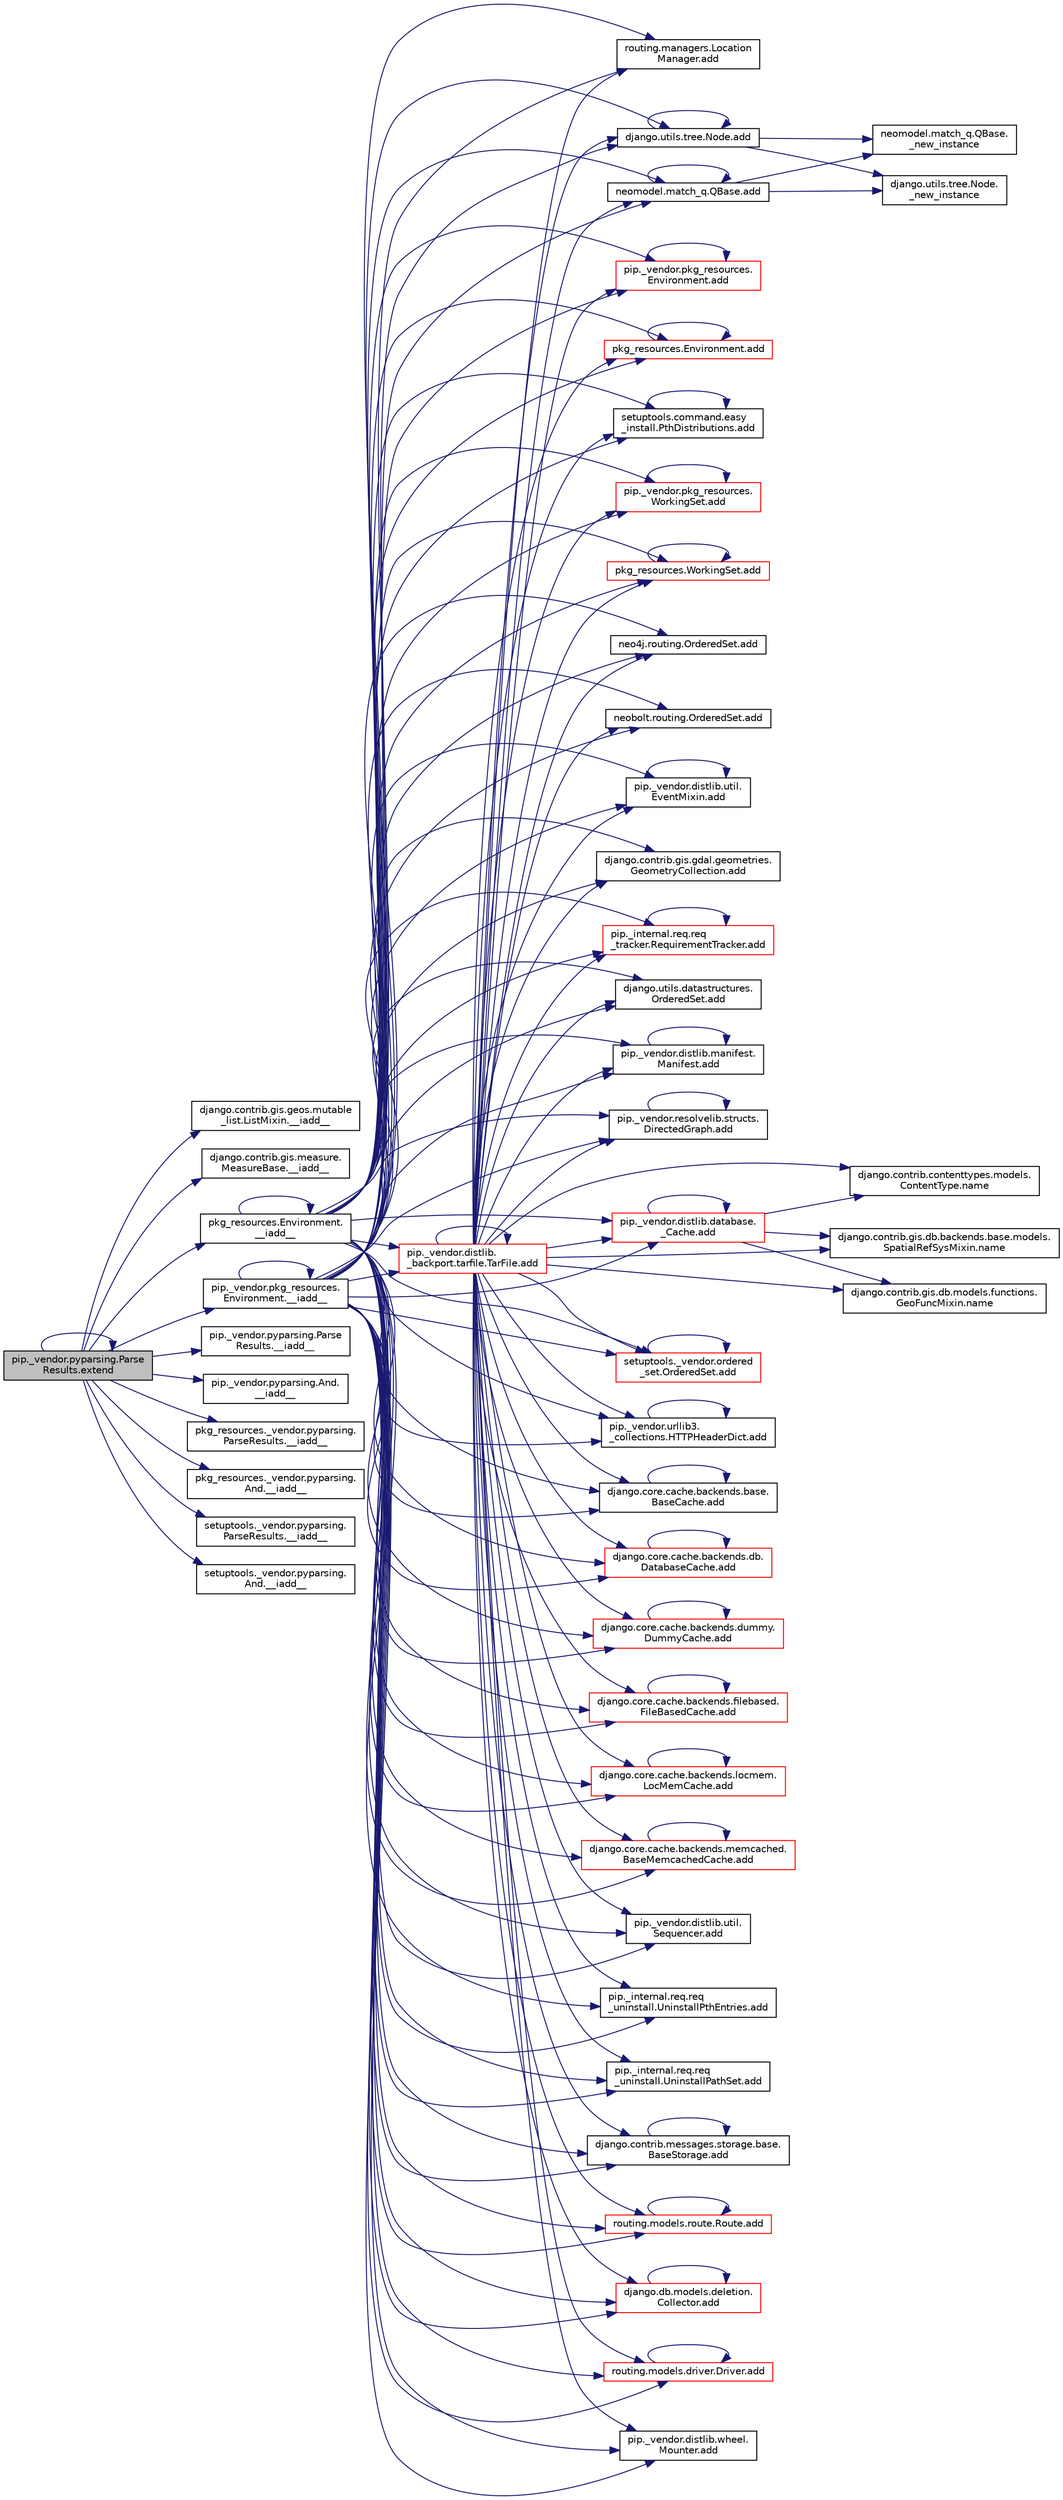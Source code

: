 digraph "pip._vendor.pyparsing.ParseResults.extend"
{
 // LATEX_PDF_SIZE
  edge [fontname="Helvetica",fontsize="10",labelfontname="Helvetica",labelfontsize="10"];
  node [fontname="Helvetica",fontsize="10",shape=record];
  rankdir="LR";
  Node1 [label="pip._vendor.pyparsing.Parse\lResults.extend",height=0.2,width=0.4,color="black", fillcolor="grey75", style="filled", fontcolor="black",tooltip=" "];
  Node1 -> Node2 [color="midnightblue",fontsize="10",style="solid",fontname="Helvetica"];
  Node2 [label="django.contrib.gis.geos.mutable\l_list.ListMixin.__iadd__",height=0.2,width=0.4,color="black", fillcolor="white", style="filled",URL="$d5/d0e/classdjango_1_1contrib_1_1gis_1_1geos_1_1mutable__list_1_1_list_mixin.html#a277f86bcf5820f833215ae9251adebfd",tooltip=" "];
  Node1 -> Node3 [color="midnightblue",fontsize="10",style="solid",fontname="Helvetica"];
  Node3 [label="django.contrib.gis.measure.\lMeasureBase.__iadd__",height=0.2,width=0.4,color="black", fillcolor="white", style="filled",URL="$d5/da4/classdjango_1_1contrib_1_1gis_1_1measure_1_1_measure_base.html#a2ce80f50b7798bd764168eadfddb92be",tooltip=" "];
  Node1 -> Node4 [color="midnightblue",fontsize="10",style="solid",fontname="Helvetica"];
  Node4 [label="pip._vendor.pkg_resources.\lEnvironment.__iadd__",height=0.2,width=0.4,color="black", fillcolor="white", style="filled",URL="$de/d79/classpip_1_1__vendor_1_1pkg__resources_1_1_environment.html#ad026f479ac7031c92cf7cec14cef654f",tooltip=" "];
  Node4 -> Node4 [color="midnightblue",fontsize="10",style="solid",fontname="Helvetica"];
  Node4 -> Node5 [color="midnightblue",fontsize="10",style="solid",fontname="Helvetica"];
  Node5 [label="routing.managers.Location\lManager.add",height=0.2,width=0.4,color="black", fillcolor="white", style="filled",URL="$d4/d05/classrouting_1_1managers_1_1_location_manager.html#a0e379ba61e042a6233a6a213622126f8",tooltip=" "];
  Node4 -> Node6 [color="midnightblue",fontsize="10",style="solid",fontname="Helvetica"];
  Node6 [label="django.utils.tree.Node.add",height=0.2,width=0.4,color="black", fillcolor="white", style="filled",URL="$d3/d76/classdjango_1_1utils_1_1tree_1_1_node.html#ae1010ad26ddf8dc21be829eacb2914c6",tooltip=" "];
  Node6 -> Node7 [color="midnightblue",fontsize="10",style="solid",fontname="Helvetica"];
  Node7 [label="django.utils.tree.Node.\l_new_instance",height=0.2,width=0.4,color="black", fillcolor="white", style="filled",URL="$d3/d76/classdjango_1_1utils_1_1tree_1_1_node.html#af9318002f1638abb9f8b261e31fcdd62",tooltip=" "];
  Node6 -> Node8 [color="midnightblue",fontsize="10",style="solid",fontname="Helvetica"];
  Node8 [label="neomodel.match_q.QBase.\l_new_instance",height=0.2,width=0.4,color="black", fillcolor="white", style="filled",URL="$de/dc8/classneomodel_1_1match__q_1_1_q_base.html#ae067de26e0883be1f6201b4c279631f6",tooltip=" "];
  Node6 -> Node6 [color="midnightblue",fontsize="10",style="solid",fontname="Helvetica"];
  Node4 -> Node9 [color="midnightblue",fontsize="10",style="solid",fontname="Helvetica"];
  Node9 [label="neomodel.match_q.QBase.add",height=0.2,width=0.4,color="black", fillcolor="white", style="filled",URL="$de/dc8/classneomodel_1_1match__q_1_1_q_base.html#ad73a352adfb8d3f824a02307054b89e6",tooltip=" "];
  Node9 -> Node7 [color="midnightblue",fontsize="10",style="solid",fontname="Helvetica"];
  Node9 -> Node8 [color="midnightblue",fontsize="10",style="solid",fontname="Helvetica"];
  Node9 -> Node9 [color="midnightblue",fontsize="10",style="solid",fontname="Helvetica"];
  Node4 -> Node10 [color="midnightblue",fontsize="10",style="solid",fontname="Helvetica"];
  Node10 [label="pip._vendor.distlib.database.\l_Cache.add",height=0.2,width=0.4,color="red", fillcolor="white", style="filled",URL="$d8/dcd/classpip_1_1__vendor_1_1distlib_1_1database_1_1___cache.html#a98296c2e1af8395fc035df3fdfc400fc",tooltip=" "];
  Node10 -> Node10 [color="midnightblue",fontsize="10",style="solid",fontname="Helvetica"];
  Node10 -> Node11 [color="midnightblue",fontsize="10",style="solid",fontname="Helvetica"];
  Node11 [label="django.contrib.contenttypes.models.\lContentType.name",height=0.2,width=0.4,color="black", fillcolor="white", style="filled",URL="$d6/d20/classdjango_1_1contrib_1_1contenttypes_1_1models_1_1_content_type.html#a1577e45d8940ca8ce7032df05c0920f1",tooltip=" "];
  Node10 -> Node12 [color="midnightblue",fontsize="10",style="solid",fontname="Helvetica"];
  Node12 [label="django.contrib.gis.db.backends.base.models.\lSpatialRefSysMixin.name",height=0.2,width=0.4,color="black", fillcolor="white", style="filled",URL="$d5/d73/classdjango_1_1contrib_1_1gis_1_1db_1_1backends_1_1base_1_1models_1_1_spatial_ref_sys_mixin.html#a502460564fa7a935d8bb5aea6cbce4b9",tooltip=" "];
  Node10 -> Node13 [color="midnightblue",fontsize="10",style="solid",fontname="Helvetica"];
  Node13 [label="django.contrib.gis.db.models.functions.\lGeoFuncMixin.name",height=0.2,width=0.4,color="black", fillcolor="white", style="filled",URL="$d4/d5c/classdjango_1_1contrib_1_1gis_1_1db_1_1models_1_1functions_1_1_geo_func_mixin.html#a9a6993ec9126211670ca7087359b8c6a",tooltip=" "];
  Node4 -> Node117 [color="midnightblue",fontsize="10",style="solid",fontname="Helvetica"];
  Node117 [label="pip._vendor.pkg_resources.\lEnvironment.add",height=0.2,width=0.4,color="red", fillcolor="white", style="filled",URL="$de/d79/classpip_1_1__vendor_1_1pkg__resources_1_1_environment.html#a81284f46d9fa7b21a5f9a4e710fe80cf",tooltip=" "];
  Node117 -> Node117 [color="midnightblue",fontsize="10",style="solid",fontname="Helvetica"];
  Node4 -> Node123 [color="midnightblue",fontsize="10",style="solid",fontname="Helvetica"];
  Node123 [label="pkg_resources.Environment.add",height=0.2,width=0.4,color="red", fillcolor="white", style="filled",URL="$dd/d81/classpkg__resources_1_1_environment.html#a0ba8999abdb4cbc7a1965766560197fc",tooltip=" "];
  Node123 -> Node123 [color="midnightblue",fontsize="10",style="solid",fontname="Helvetica"];
  Node4 -> Node124 [color="midnightblue",fontsize="10",style="solid",fontname="Helvetica"];
  Node124 [label="setuptools.command.easy\l_install.PthDistributions.add",height=0.2,width=0.4,color="black", fillcolor="white", style="filled",URL="$d2/d49/classsetuptools_1_1command_1_1easy__install_1_1_pth_distributions.html#a9225a5df3c1a4af13a45aa4d92e83cbf",tooltip=" "];
  Node124 -> Node124 [color="midnightblue",fontsize="10",style="solid",fontname="Helvetica"];
  Node4 -> Node125 [color="midnightblue",fontsize="10",style="solid",fontname="Helvetica"];
  Node125 [label="pip._vendor.pkg_resources.\lWorkingSet.add",height=0.2,width=0.4,color="red", fillcolor="white", style="filled",URL="$da/d4f/classpip_1_1__vendor_1_1pkg__resources_1_1_working_set.html#a721315d2a4a0a3ead71bf8d1b83261ce",tooltip=" "];
  Node125 -> Node125 [color="midnightblue",fontsize="10",style="solid",fontname="Helvetica"];
  Node4 -> Node128 [color="midnightblue",fontsize="10",style="solid",fontname="Helvetica"];
  Node128 [label="pkg_resources.WorkingSet.add",height=0.2,width=0.4,color="red", fillcolor="white", style="filled",URL="$d5/d96/classpkg__resources_1_1_working_set.html#ab12bd19b39a01d6013544ab543401a16",tooltip=" "];
  Node128 -> Node128 [color="midnightblue",fontsize="10",style="solid",fontname="Helvetica"];
  Node4 -> Node129 [color="midnightblue",fontsize="10",style="solid",fontname="Helvetica"];
  Node129 [label="neo4j.routing.OrderedSet.add",height=0.2,width=0.4,color="black", fillcolor="white", style="filled",URL="$da/d21/classneo4j_1_1routing_1_1_ordered_set.html#afe936373bcfa8bfbc9393f93c2412ec3",tooltip=" "];
  Node4 -> Node130 [color="midnightblue",fontsize="10",style="solid",fontname="Helvetica"];
  Node130 [label="neobolt.routing.OrderedSet.add",height=0.2,width=0.4,color="black", fillcolor="white", style="filled",URL="$de/d18/classneobolt_1_1routing_1_1_ordered_set.html#aab9d20be2357ea7f0a95de4b0e0ee03f",tooltip=" "];
  Node4 -> Node131 [color="midnightblue",fontsize="10",style="solid",fontname="Helvetica"];
  Node131 [label="pip._vendor.distlib.util.\lEventMixin.add",height=0.2,width=0.4,color="black", fillcolor="white", style="filled",URL="$d8/d44/classpip_1_1__vendor_1_1distlib_1_1util_1_1_event_mixin.html#a59395574411aaf4383687b2d5b0b9acd",tooltip=" "];
  Node131 -> Node131 [color="midnightblue",fontsize="10",style="solid",fontname="Helvetica"];
  Node4 -> Node132 [color="midnightblue",fontsize="10",style="solid",fontname="Helvetica"];
  Node132 [label="django.contrib.gis.gdal.geometries.\lGeometryCollection.add",height=0.2,width=0.4,color="black", fillcolor="white", style="filled",URL="$d3/d4a/classdjango_1_1contrib_1_1gis_1_1gdal_1_1geometries_1_1_geometry_collection.html#a91315ad82c5f1b0bbbeff54452af8fc0",tooltip=" "];
  Node4 -> Node133 [color="midnightblue",fontsize="10",style="solid",fontname="Helvetica"];
  Node133 [label="pip._internal.req.req\l_tracker.RequirementTracker.add",height=0.2,width=0.4,color="red", fillcolor="white", style="filled",URL="$da/d8b/classpip_1_1__internal_1_1req_1_1req__tracker_1_1_requirement_tracker.html#a4df47a583509cf0796bfdb2f9f7eac50",tooltip=" "];
  Node133 -> Node133 [color="midnightblue",fontsize="10",style="solid",fontname="Helvetica"];
  Node4 -> Node135 [color="midnightblue",fontsize="10",style="solid",fontname="Helvetica"];
  Node135 [label="django.utils.datastructures.\lOrderedSet.add",height=0.2,width=0.4,color="black", fillcolor="white", style="filled",URL="$df/d5d/classdjango_1_1utils_1_1datastructures_1_1_ordered_set.html#a3ad74fccaf1a0e2c616fba79fa20151a",tooltip=" "];
  Node4 -> Node136 [color="midnightblue",fontsize="10",style="solid",fontname="Helvetica"];
  Node136 [label="pip._vendor.distlib.manifest.\lManifest.add",height=0.2,width=0.4,color="black", fillcolor="white", style="filled",URL="$d2/d05/classpip_1_1__vendor_1_1distlib_1_1manifest_1_1_manifest.html#adb54bd095e16a9e59e0e674bd4808dad",tooltip=" "];
  Node136 -> Node136 [color="midnightblue",fontsize="10",style="solid",fontname="Helvetica"];
  Node4 -> Node137 [color="midnightblue",fontsize="10",style="solid",fontname="Helvetica"];
  Node137 [label="pip._vendor.resolvelib.structs.\lDirectedGraph.add",height=0.2,width=0.4,color="black", fillcolor="white", style="filled",URL="$df/de0/classpip_1_1__vendor_1_1resolvelib_1_1structs_1_1_directed_graph.html#a265181f1e6893b0836a8f01b10ac3a62",tooltip=" "];
  Node137 -> Node137 [color="midnightblue",fontsize="10",style="solid",fontname="Helvetica"];
  Node4 -> Node138 [color="midnightblue",fontsize="10",style="solid",fontname="Helvetica"];
  Node138 [label="setuptools._vendor.ordered\l_set.OrderedSet.add",height=0.2,width=0.4,color="red", fillcolor="white", style="filled",URL="$d0/d40/classsetuptools_1_1__vendor_1_1ordered__set_1_1_ordered_set.html#af53bf94a4162a3a93f25d7ccbe8bb7a2",tooltip=" "];
  Node138 -> Node138 [color="midnightblue",fontsize="10",style="solid",fontname="Helvetica"];
  Node4 -> Node478 [color="midnightblue",fontsize="10",style="solid",fontname="Helvetica"];
  Node478 [label="pip._vendor.urllib3.\l_collections.HTTPHeaderDict.add",height=0.2,width=0.4,color="black", fillcolor="white", style="filled",URL="$d8/dc7/classpip_1_1__vendor_1_1urllib3_1_1__collections_1_1_h_t_t_p_header_dict.html#a935f3bc67583fcae60019eb5faa0bcb1",tooltip=" "];
  Node478 -> Node478 [color="midnightblue",fontsize="10",style="solid",fontname="Helvetica"];
  Node4 -> Node479 [color="midnightblue",fontsize="10",style="solid",fontname="Helvetica"];
  Node479 [label="django.core.cache.backends.base.\lBaseCache.add",height=0.2,width=0.4,color="black", fillcolor="white", style="filled",URL="$d0/d87/classdjango_1_1core_1_1cache_1_1backends_1_1base_1_1_base_cache.html#a679d245e061f2a0d85d12504c857b935",tooltip=" "];
  Node479 -> Node479 [color="midnightblue",fontsize="10",style="solid",fontname="Helvetica"];
  Node4 -> Node480 [color="midnightblue",fontsize="10",style="solid",fontname="Helvetica"];
  Node480 [label="django.core.cache.backends.db.\lDatabaseCache.add",height=0.2,width=0.4,color="red", fillcolor="white", style="filled",URL="$d7/dcb/classdjango_1_1core_1_1cache_1_1backends_1_1db_1_1_database_cache.html#ae245db38b54f728e450264e5701c6b52",tooltip=" "];
  Node480 -> Node480 [color="midnightblue",fontsize="10",style="solid",fontname="Helvetica"];
  Node4 -> Node481 [color="midnightblue",fontsize="10",style="solid",fontname="Helvetica"];
  Node481 [label="django.core.cache.backends.dummy.\lDummyCache.add",height=0.2,width=0.4,color="red", fillcolor="white", style="filled",URL="$d6/db9/classdjango_1_1core_1_1cache_1_1backends_1_1dummy_1_1_dummy_cache.html#a01b7633a8c2530f33d4bb79fed4425dd",tooltip=" "];
  Node481 -> Node481 [color="midnightblue",fontsize="10",style="solid",fontname="Helvetica"];
  Node4 -> Node482 [color="midnightblue",fontsize="10",style="solid",fontname="Helvetica"];
  Node482 [label="django.core.cache.backends.filebased.\lFileBasedCache.add",height=0.2,width=0.4,color="red", fillcolor="white", style="filled",URL="$df/d01/classdjango_1_1core_1_1cache_1_1backends_1_1filebased_1_1_file_based_cache.html#a7f0e943dd6ee88a23c32829de3cc0325",tooltip=" "];
  Node482 -> Node482 [color="midnightblue",fontsize="10",style="solid",fontname="Helvetica"];
  Node4 -> Node2793 [color="midnightblue",fontsize="10",style="solid",fontname="Helvetica"];
  Node2793 [label="django.core.cache.backends.locmem.\lLocMemCache.add",height=0.2,width=0.4,color="red", fillcolor="white", style="filled",URL="$de/d7d/classdjango_1_1core_1_1cache_1_1backends_1_1locmem_1_1_loc_mem_cache.html#ab05195df25c098785f41338732f157ec",tooltip=" "];
  Node2793 -> Node2793 [color="midnightblue",fontsize="10",style="solid",fontname="Helvetica"];
  Node4 -> Node2794 [color="midnightblue",fontsize="10",style="solid",fontname="Helvetica"];
  Node2794 [label="django.core.cache.backends.memcached.\lBaseMemcachedCache.add",height=0.2,width=0.4,color="red", fillcolor="white", style="filled",URL="$d3/d36/classdjango_1_1core_1_1cache_1_1backends_1_1memcached_1_1_base_memcached_cache.html#a90346e1cd24f09ee4cb5e97be36a2419",tooltip=" "];
  Node2794 -> Node2794 [color="midnightblue",fontsize="10",style="solid",fontname="Helvetica"];
  Node4 -> Node2795 [color="midnightblue",fontsize="10",style="solid",fontname="Helvetica"];
  Node2795 [label="django.contrib.messages.storage.base.\lBaseStorage.add",height=0.2,width=0.4,color="black", fillcolor="white", style="filled",URL="$dc/dc3/classdjango_1_1contrib_1_1messages_1_1storage_1_1base_1_1_base_storage.html#aa2e55d80cb65abddd84d34025f2cb417",tooltip=" "];
  Node2795 -> Node2795 [color="midnightblue",fontsize="10",style="solid",fontname="Helvetica"];
  Node4 -> Node2796 [color="midnightblue",fontsize="10",style="solid",fontname="Helvetica"];
  Node2796 [label="routing.models.route.Route.add",height=0.2,width=0.4,color="red", fillcolor="white", style="filled",URL="$db/dfb/classrouting_1_1models_1_1route_1_1_route.html#a97840f5aedec5f8e9b9695af213ed01c",tooltip=" "];
  Node2796 -> Node2796 [color="midnightblue",fontsize="10",style="solid",fontname="Helvetica"];
  Node4 -> Node2802 [color="midnightblue",fontsize="10",style="solid",fontname="Helvetica"];
  Node2802 [label="pip._vendor.distlib.\l_backport.tarfile.TarFile.add",height=0.2,width=0.4,color="red", fillcolor="white", style="filled",URL="$d7/d1d/classpip_1_1__vendor_1_1distlib_1_1__backport_1_1tarfile_1_1_tar_file.html#a79067a66314d66032cb43144c54355a2",tooltip=" "];
  Node2802 -> Node5 [color="midnightblue",fontsize="10",style="solid",fontname="Helvetica"];
  Node2802 -> Node6 [color="midnightblue",fontsize="10",style="solid",fontname="Helvetica"];
  Node2802 -> Node9 [color="midnightblue",fontsize="10",style="solid",fontname="Helvetica"];
  Node2802 -> Node10 [color="midnightblue",fontsize="10",style="solid",fontname="Helvetica"];
  Node2802 -> Node117 [color="midnightblue",fontsize="10",style="solid",fontname="Helvetica"];
  Node2802 -> Node123 [color="midnightblue",fontsize="10",style="solid",fontname="Helvetica"];
  Node2802 -> Node124 [color="midnightblue",fontsize="10",style="solid",fontname="Helvetica"];
  Node2802 -> Node125 [color="midnightblue",fontsize="10",style="solid",fontname="Helvetica"];
  Node2802 -> Node128 [color="midnightblue",fontsize="10",style="solid",fontname="Helvetica"];
  Node2802 -> Node129 [color="midnightblue",fontsize="10",style="solid",fontname="Helvetica"];
  Node2802 -> Node130 [color="midnightblue",fontsize="10",style="solid",fontname="Helvetica"];
  Node2802 -> Node131 [color="midnightblue",fontsize="10",style="solid",fontname="Helvetica"];
  Node2802 -> Node132 [color="midnightblue",fontsize="10",style="solid",fontname="Helvetica"];
  Node2802 -> Node133 [color="midnightblue",fontsize="10",style="solid",fontname="Helvetica"];
  Node2802 -> Node135 [color="midnightblue",fontsize="10",style="solid",fontname="Helvetica"];
  Node2802 -> Node136 [color="midnightblue",fontsize="10",style="solid",fontname="Helvetica"];
  Node2802 -> Node137 [color="midnightblue",fontsize="10",style="solid",fontname="Helvetica"];
  Node2802 -> Node138 [color="midnightblue",fontsize="10",style="solid",fontname="Helvetica"];
  Node2802 -> Node478 [color="midnightblue",fontsize="10",style="solid",fontname="Helvetica"];
  Node2802 -> Node479 [color="midnightblue",fontsize="10",style="solid",fontname="Helvetica"];
  Node2802 -> Node480 [color="midnightblue",fontsize="10",style="solid",fontname="Helvetica"];
  Node2802 -> Node481 [color="midnightblue",fontsize="10",style="solid",fontname="Helvetica"];
  Node2802 -> Node482 [color="midnightblue",fontsize="10",style="solid",fontname="Helvetica"];
  Node2802 -> Node2793 [color="midnightblue",fontsize="10",style="solid",fontname="Helvetica"];
  Node2802 -> Node2794 [color="midnightblue",fontsize="10",style="solid",fontname="Helvetica"];
  Node2802 -> Node2795 [color="midnightblue",fontsize="10",style="solid",fontname="Helvetica"];
  Node2802 -> Node2796 [color="midnightblue",fontsize="10",style="solid",fontname="Helvetica"];
  Node2802 -> Node2802 [color="midnightblue",fontsize="10",style="solid",fontname="Helvetica"];
  Node2802 -> Node2692 [color="midnightblue",fontsize="10",style="solid",fontname="Helvetica"];
  Node2692 [label="django.db.models.deletion.\lCollector.add",height=0.2,width=0.4,color="red", fillcolor="white", style="filled",URL="$d8/dc4/classdjango_1_1db_1_1models_1_1deletion_1_1_collector.html#a2e66eee1ed9ec529113eef52ba355012",tooltip=" "];
  Node2692 -> Node2692 [color="midnightblue",fontsize="10",style="solid",fontname="Helvetica"];
  Node2802 -> Node2804 [color="midnightblue",fontsize="10",style="solid",fontname="Helvetica"];
  Node2804 [label="routing.models.driver.Driver.add",height=0.2,width=0.4,color="red", fillcolor="white", style="filled",URL="$d7/d2c/classrouting_1_1models_1_1driver_1_1_driver.html#a0e48eeca99a80e35e50d37d403abf1aa",tooltip=" "];
  Node2804 -> Node2804 [color="midnightblue",fontsize="10",style="solid",fontname="Helvetica"];
  Node2802 -> Node3407 [color="midnightblue",fontsize="10",style="solid",fontname="Helvetica"];
  Node3407 [label="pip._vendor.distlib.wheel.\lMounter.add",height=0.2,width=0.4,color="black", fillcolor="white", style="filled",URL="$df/dac/classpip_1_1__vendor_1_1distlib_1_1wheel_1_1_mounter.html#ac9bb94a1cb0d08a857ec40c605a94b63",tooltip=" "];
  Node2802 -> Node3408 [color="midnightblue",fontsize="10",style="solid",fontname="Helvetica"];
  Node3408 [label="pip._vendor.distlib.util.\lSequencer.add",height=0.2,width=0.4,color="black", fillcolor="white", style="filled",URL="$d4/d7c/classpip_1_1__vendor_1_1distlib_1_1util_1_1_sequencer.html#a233a50f436076c741b223f7fe801f53e",tooltip=" "];
  Node2802 -> Node3409 [color="midnightblue",fontsize="10",style="solid",fontname="Helvetica"];
  Node3409 [label="pip._internal.req.req\l_uninstall.UninstallPthEntries.add",height=0.2,width=0.4,color="black", fillcolor="white", style="filled",URL="$d2/d2a/classpip_1_1__internal_1_1req_1_1req__uninstall_1_1_uninstall_pth_entries.html#a546056a6e92dc6cb8ce9606ec9f1b5a4",tooltip=" "];
  Node2802 -> Node3410 [color="midnightblue",fontsize="10",style="solid",fontname="Helvetica"];
  Node3410 [label="pip._internal.req.req\l_uninstall.UninstallPathSet.add",height=0.2,width=0.4,color="black", fillcolor="white", style="filled",URL="$d9/d6e/classpip_1_1__internal_1_1req_1_1req__uninstall_1_1_uninstall_path_set.html#ad34a919f45b9c89e6b0d59ec0d24ba4c",tooltip=" "];
  Node2802 -> Node11 [color="midnightblue",fontsize="10",style="solid",fontname="Helvetica"];
  Node2802 -> Node12 [color="midnightblue",fontsize="10",style="solid",fontname="Helvetica"];
  Node2802 -> Node13 [color="midnightblue",fontsize="10",style="solid",fontname="Helvetica"];
  Node4 -> Node2692 [color="midnightblue",fontsize="10",style="solid",fontname="Helvetica"];
  Node4 -> Node2804 [color="midnightblue",fontsize="10",style="solid",fontname="Helvetica"];
  Node4 -> Node3407 [color="midnightblue",fontsize="10",style="solid",fontname="Helvetica"];
  Node4 -> Node3408 [color="midnightblue",fontsize="10",style="solid",fontname="Helvetica"];
  Node4 -> Node3409 [color="midnightblue",fontsize="10",style="solid",fontname="Helvetica"];
  Node4 -> Node3410 [color="midnightblue",fontsize="10",style="solid",fontname="Helvetica"];
  Node1 -> Node5535 [color="midnightblue",fontsize="10",style="solid",fontname="Helvetica"];
  Node5535 [label="pip._vendor.pyparsing.Parse\lResults.__iadd__",height=0.2,width=0.4,color="black", fillcolor="white", style="filled",URL="$d3/d5b/classpip_1_1__vendor_1_1pyparsing_1_1_parse_results.html#a41b315965bd32208e7c91ea7bf5c5e7c",tooltip=" "];
  Node1 -> Node5536 [color="midnightblue",fontsize="10",style="solid",fontname="Helvetica"];
  Node5536 [label="pip._vendor.pyparsing.And.\l__iadd__",height=0.2,width=0.4,color="black", fillcolor="white", style="filled",URL="$d7/d75/classpip_1_1__vendor_1_1pyparsing_1_1_and.html#aed06063711527027f539322ed846dfdd",tooltip=" "];
  Node1 -> Node5537 [color="midnightblue",fontsize="10",style="solid",fontname="Helvetica"];
  Node5537 [label="pkg_resources.Environment.\l__iadd__",height=0.2,width=0.4,color="black", fillcolor="white", style="filled",URL="$dd/d81/classpkg__resources_1_1_environment.html#ac8fc54442fe5e9c647b57320e7ccf78a",tooltip=" "];
  Node5537 -> Node5537 [color="midnightblue",fontsize="10",style="solid",fontname="Helvetica"];
  Node5537 -> Node5 [color="midnightblue",fontsize="10",style="solid",fontname="Helvetica"];
  Node5537 -> Node6 [color="midnightblue",fontsize="10",style="solid",fontname="Helvetica"];
  Node5537 -> Node9 [color="midnightblue",fontsize="10",style="solid",fontname="Helvetica"];
  Node5537 -> Node10 [color="midnightblue",fontsize="10",style="solid",fontname="Helvetica"];
  Node5537 -> Node117 [color="midnightblue",fontsize="10",style="solid",fontname="Helvetica"];
  Node5537 -> Node123 [color="midnightblue",fontsize="10",style="solid",fontname="Helvetica"];
  Node5537 -> Node124 [color="midnightblue",fontsize="10",style="solid",fontname="Helvetica"];
  Node5537 -> Node125 [color="midnightblue",fontsize="10",style="solid",fontname="Helvetica"];
  Node5537 -> Node128 [color="midnightblue",fontsize="10",style="solid",fontname="Helvetica"];
  Node5537 -> Node129 [color="midnightblue",fontsize="10",style="solid",fontname="Helvetica"];
  Node5537 -> Node130 [color="midnightblue",fontsize="10",style="solid",fontname="Helvetica"];
  Node5537 -> Node131 [color="midnightblue",fontsize="10",style="solid",fontname="Helvetica"];
  Node5537 -> Node132 [color="midnightblue",fontsize="10",style="solid",fontname="Helvetica"];
  Node5537 -> Node133 [color="midnightblue",fontsize="10",style="solid",fontname="Helvetica"];
  Node5537 -> Node135 [color="midnightblue",fontsize="10",style="solid",fontname="Helvetica"];
  Node5537 -> Node136 [color="midnightblue",fontsize="10",style="solid",fontname="Helvetica"];
  Node5537 -> Node137 [color="midnightblue",fontsize="10",style="solid",fontname="Helvetica"];
  Node5537 -> Node138 [color="midnightblue",fontsize="10",style="solid",fontname="Helvetica"];
  Node5537 -> Node478 [color="midnightblue",fontsize="10",style="solid",fontname="Helvetica"];
  Node5537 -> Node479 [color="midnightblue",fontsize="10",style="solid",fontname="Helvetica"];
  Node5537 -> Node480 [color="midnightblue",fontsize="10",style="solid",fontname="Helvetica"];
  Node5537 -> Node481 [color="midnightblue",fontsize="10",style="solid",fontname="Helvetica"];
  Node5537 -> Node482 [color="midnightblue",fontsize="10",style="solid",fontname="Helvetica"];
  Node5537 -> Node2793 [color="midnightblue",fontsize="10",style="solid",fontname="Helvetica"];
  Node5537 -> Node2794 [color="midnightblue",fontsize="10",style="solid",fontname="Helvetica"];
  Node5537 -> Node2795 [color="midnightblue",fontsize="10",style="solid",fontname="Helvetica"];
  Node5537 -> Node2796 [color="midnightblue",fontsize="10",style="solid",fontname="Helvetica"];
  Node5537 -> Node2802 [color="midnightblue",fontsize="10",style="solid",fontname="Helvetica"];
  Node5537 -> Node2692 [color="midnightblue",fontsize="10",style="solid",fontname="Helvetica"];
  Node5537 -> Node2804 [color="midnightblue",fontsize="10",style="solid",fontname="Helvetica"];
  Node5537 -> Node3407 [color="midnightblue",fontsize="10",style="solid",fontname="Helvetica"];
  Node5537 -> Node3408 [color="midnightblue",fontsize="10",style="solid",fontname="Helvetica"];
  Node5537 -> Node3409 [color="midnightblue",fontsize="10",style="solid",fontname="Helvetica"];
  Node5537 -> Node3410 [color="midnightblue",fontsize="10",style="solid",fontname="Helvetica"];
  Node1 -> Node5538 [color="midnightblue",fontsize="10",style="solid",fontname="Helvetica"];
  Node5538 [label="pkg_resources._vendor.pyparsing.\lParseResults.__iadd__",height=0.2,width=0.4,color="black", fillcolor="white", style="filled",URL="$d3/d93/classpkg__resources_1_1__vendor_1_1pyparsing_1_1_parse_results.html#ad1b3ef7ea90b9be4f518249c76d4975a",tooltip=" "];
  Node1 -> Node5539 [color="midnightblue",fontsize="10",style="solid",fontname="Helvetica"];
  Node5539 [label="pkg_resources._vendor.pyparsing.\lAnd.__iadd__",height=0.2,width=0.4,color="black", fillcolor="white", style="filled",URL="$d3/dbf/classpkg__resources_1_1__vendor_1_1pyparsing_1_1_and.html#aab46d1c623b48f6b5556975df8b97aba",tooltip=" "];
  Node1 -> Node5540 [color="midnightblue",fontsize="10",style="solid",fontname="Helvetica"];
  Node5540 [label="setuptools._vendor.pyparsing.\lParseResults.__iadd__",height=0.2,width=0.4,color="black", fillcolor="white", style="filled",URL="$df/d77/classsetuptools_1_1__vendor_1_1pyparsing_1_1_parse_results.html#a3466087437ba83e278119b159781dfc7",tooltip=" "];
  Node1 -> Node5541 [color="midnightblue",fontsize="10",style="solid",fontname="Helvetica"];
  Node5541 [label="setuptools._vendor.pyparsing.\lAnd.__iadd__",height=0.2,width=0.4,color="black", fillcolor="white", style="filled",URL="$d4/d33/classsetuptools_1_1__vendor_1_1pyparsing_1_1_and.html#abd80bd1cba05b111f1c56661ced6f228",tooltip=" "];
  Node1 -> Node1 [color="midnightblue",fontsize="10",style="solid",fontname="Helvetica"];
}
